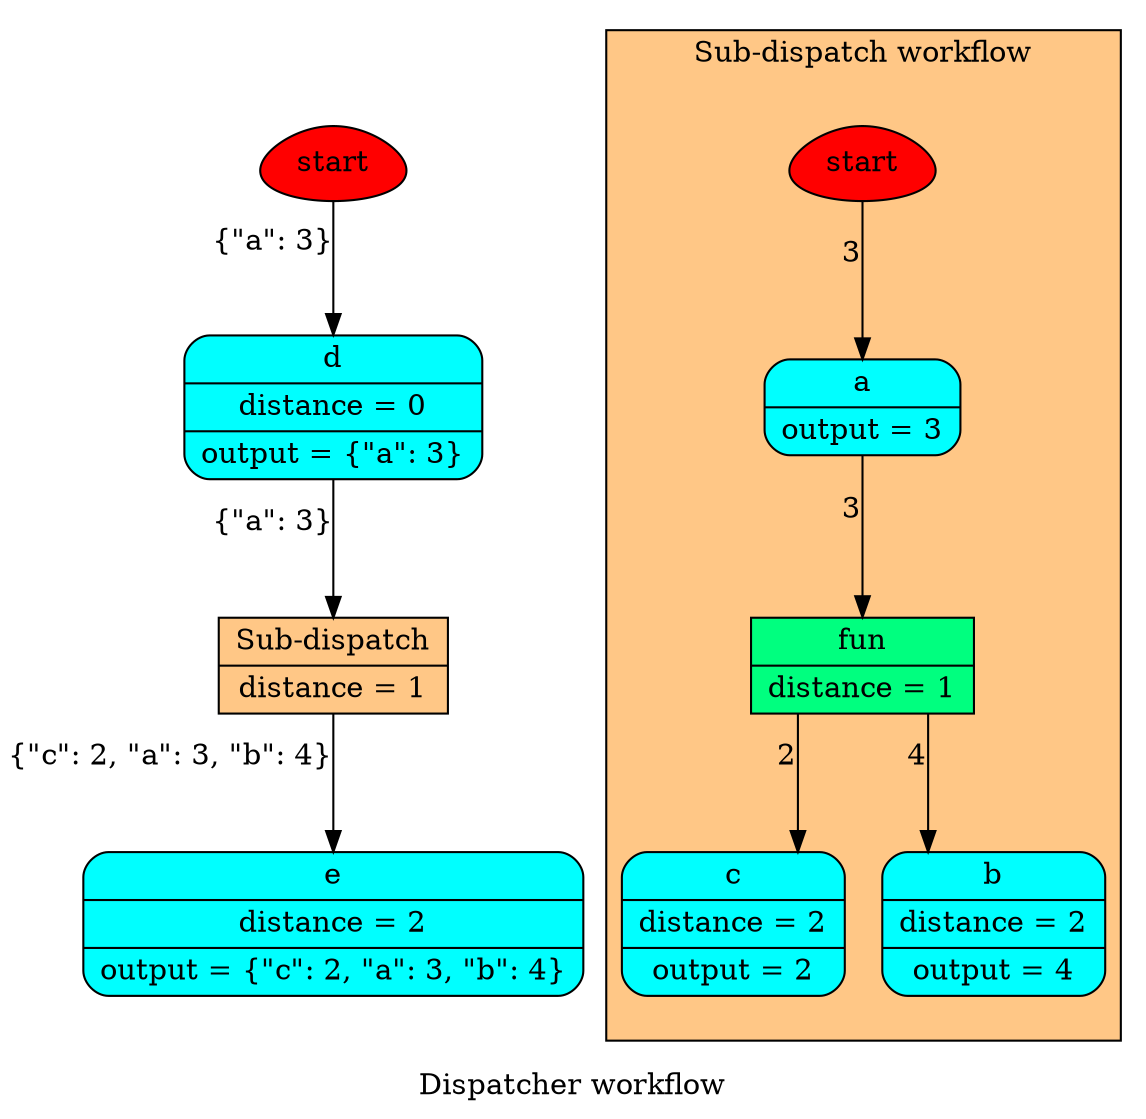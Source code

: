 digraph Dispatcher {
	graph [ratio=1]
	node [style=filled]
	splines = ortho
	label = "Dispatcher workflow"
		Dispatcher_4373660080 [label=start fillcolor=red shape=egg]
		Dispatcher_6631309999372667202 [label="{ d | distance = 0 | output = \{&quot;a&quot;: 3\} }" fillcolor=cyan shape=Mrecord]
		"Dispatcher_-7260254538652562390" [label="{ e | distance = 2 | output = \{&quot;c&quot;: 2, &quot;a&quot;: 3, &quot;b&quot;: 4\} }" fillcolor=cyan shape=Mrecord]
		subgraph "cluster_Dispatcher_-3979966649910739169" {
		style=filled
		fillcolor="#FF8F0F80"
		label="Sub-dispatch workflow"
		comment="Sub-dispatch"
			"cluster_Dispatcher_-3979966649910739169_4373660080" [label=start fillcolor=red shape=egg]
			"cluster_Dispatcher_-3979966649910739169_-2193805309291217967" [label="{ c | distance = 2 | output = 2 }" fillcolor=cyan shape=Mrecord]
			"cluster_Dispatcher_-3979966649910739169_9139109398902324004" [label="{ a | output = 3 }" fillcolor=cyan shape=Mrecord]
			"cluster_Dispatcher_-3979966649910739169_141576447417409454" [label="{ fun | distance = 1 }" fillcolor=springgreen shape=record]
			"cluster_Dispatcher_-3979966649910739169_5099201867563505239" [label="{ b | distance = 2 | output = 4 }" fillcolor=cyan shape=Mrecord]
				"cluster_Dispatcher_-3979966649910739169_4373660080" -> "cluster_Dispatcher_-3979966649910739169_9139109398902324004" [xlabel=3]
				"cluster_Dispatcher_-3979966649910739169_9139109398902324004" -> "cluster_Dispatcher_-3979966649910739169_141576447417409454" [xlabel=3]
				"cluster_Dispatcher_-3979966649910739169_141576447417409454" -> "cluster_Dispatcher_-3979966649910739169_-2193805309291217967" [xlabel=2]
				"cluster_Dispatcher_-3979966649910739169_141576447417409454" -> "cluster_Dispatcher_-3979966649910739169_5099201867563505239" [xlabel=4]
		}
		"Dispatcher_-3979966649910739169" [label="{ Sub-dispatch | distance = 1 }" fillcolor="#FF8F0F80" shape=record]
			Dispatcher_4373660080 -> Dispatcher_6631309999372667202 [xlabel="\{&quot;a&quot;: 3\}"]
			Dispatcher_6631309999372667202 -> "Dispatcher_-3979966649910739169" [xlabel="\{&quot;a&quot;: 3\}"]
			"Dispatcher_-3979966649910739169" -> "Dispatcher_-7260254538652562390" [xlabel="\{&quot;c&quot;: 2, &quot;a&quot;: 3, &quot;b&quot;: 4\}"]
}